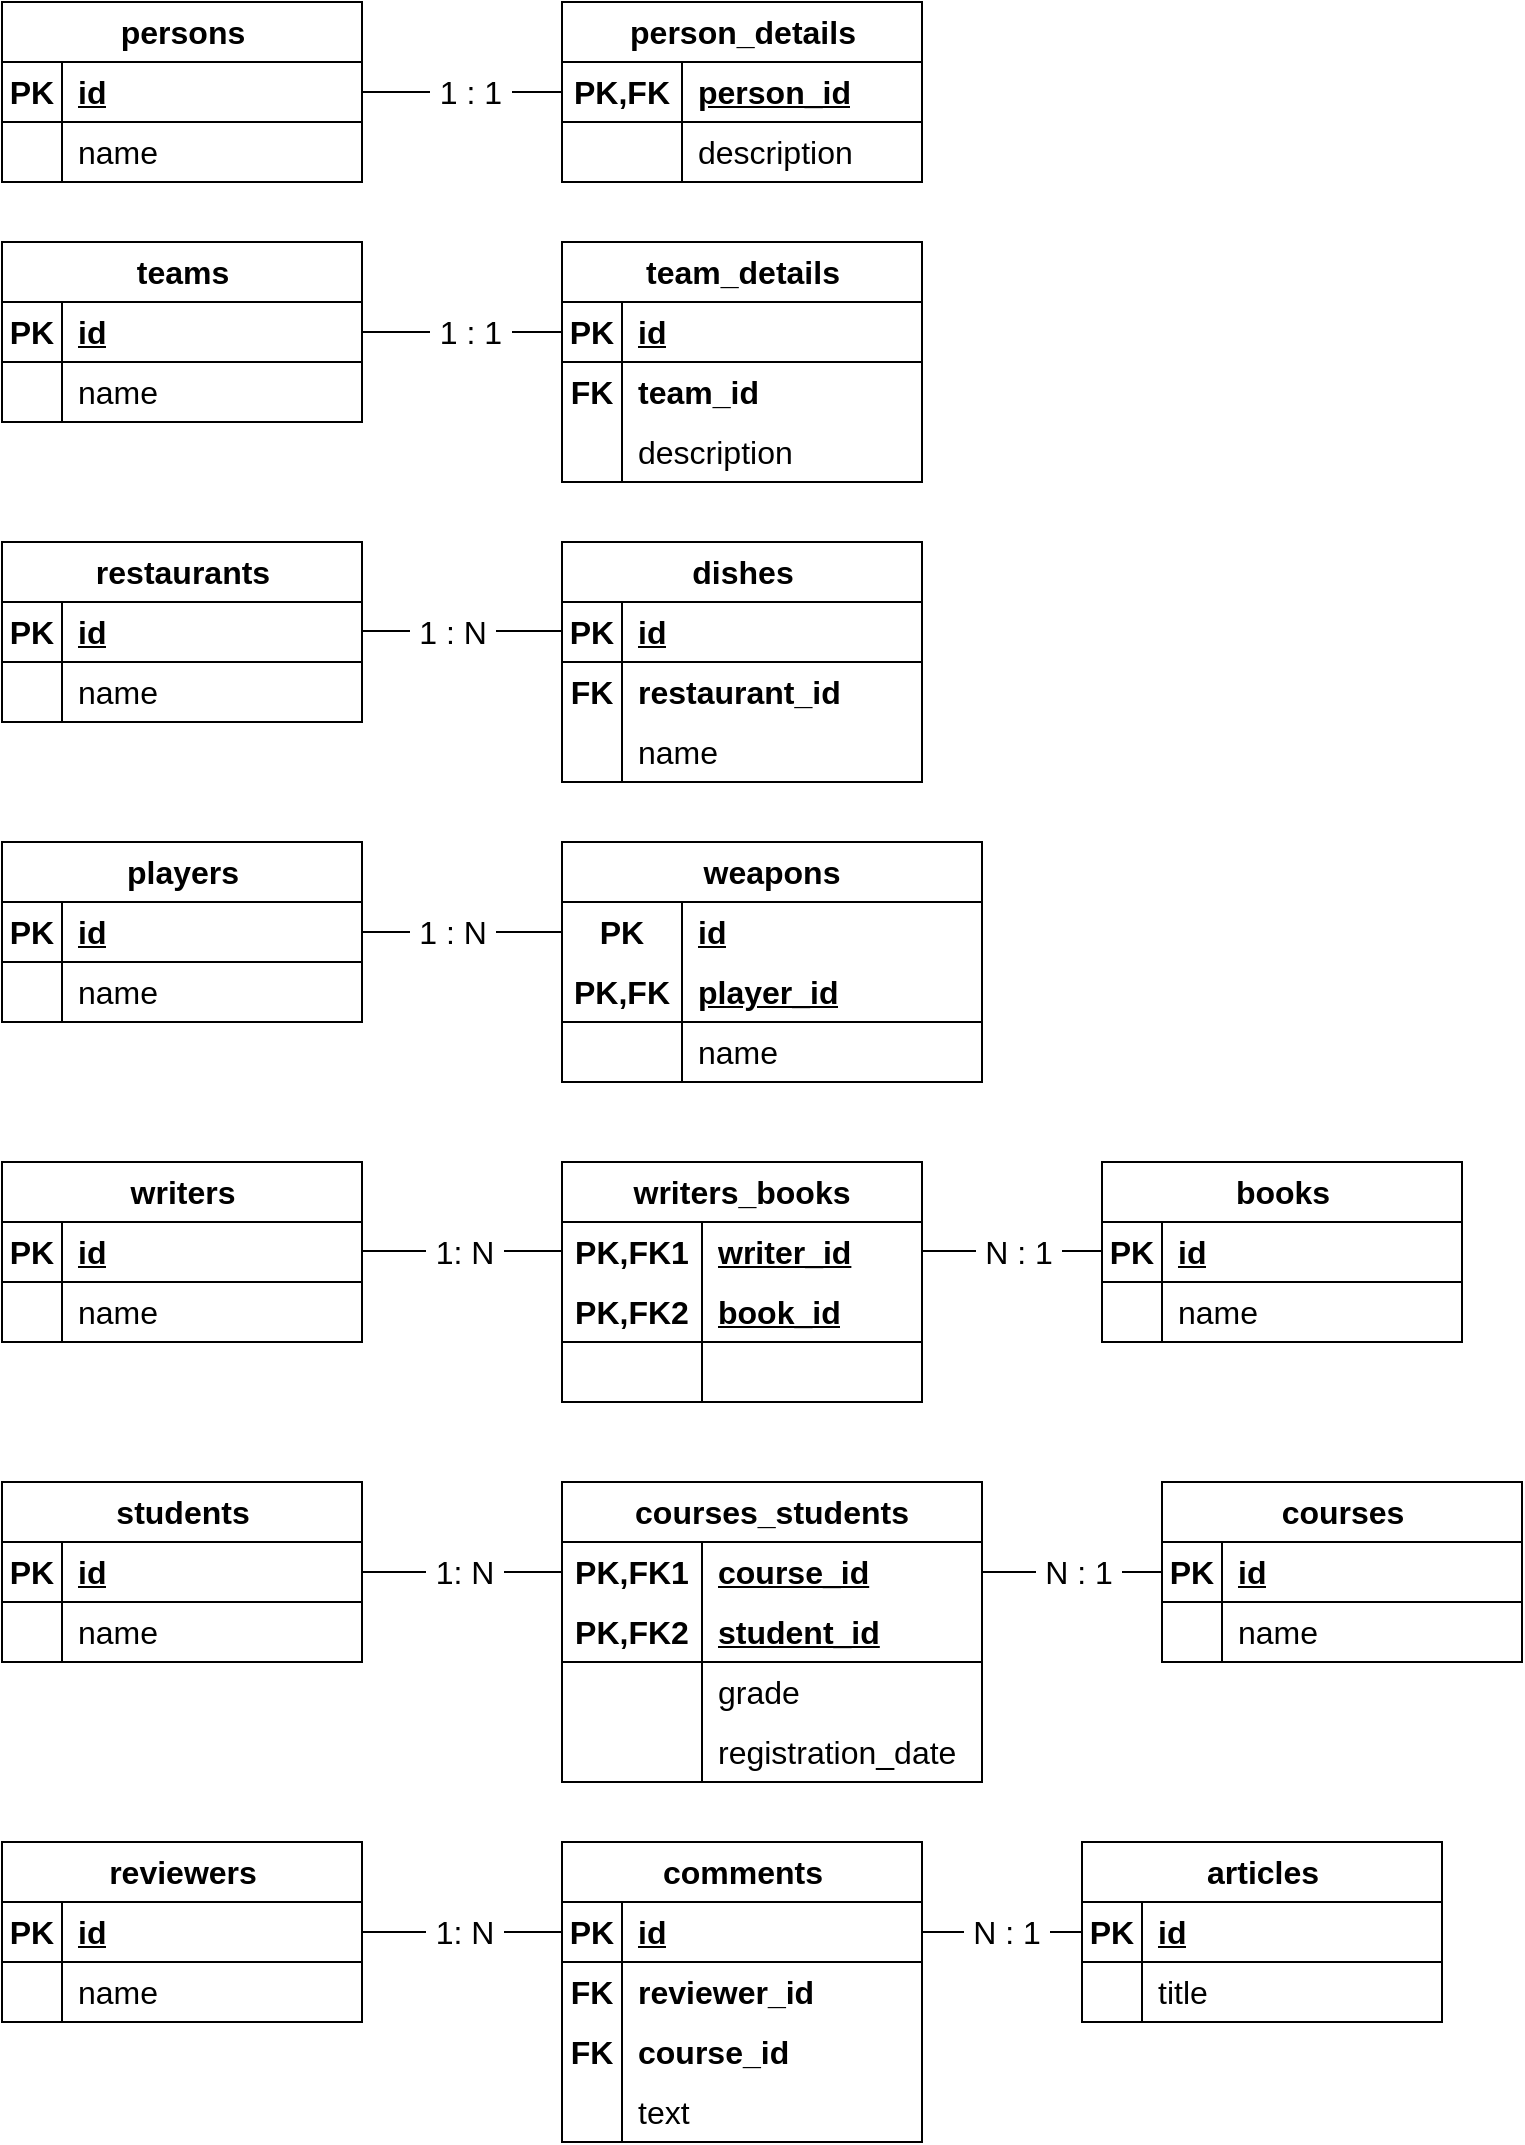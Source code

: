 <mxfile version="21.2.4" type="device">
  <diagram name="Page-1" id="ASCm8rYpgZCzGw3BxsFY">
    <mxGraphModel dx="954" dy="627" grid="1" gridSize="10" guides="1" tooltips="1" connect="1" arrows="1" fold="1" page="1" pageScale="1" pageWidth="827" pageHeight="1169" math="0" shadow="0">
      <root>
        <mxCell id="0" />
        <mxCell id="1" parent="0" />
        <mxCell id="4xdlgYq070yEyJQGKR5G-1" value="persons" style="shape=table;startSize=30;container=1;collapsible=1;childLayout=tableLayout;fixedRows=1;rowLines=0;fontStyle=1;align=center;resizeLast=1;html=1;fontSize=16;labelBackgroundColor=default;" parent="1" vertex="1">
          <mxGeometry x="20" y="20" width="180" height="90" as="geometry" />
        </mxCell>
        <mxCell id="4xdlgYq070yEyJQGKR5G-2" value="" style="shape=tableRow;horizontal=0;startSize=0;swimlaneHead=0;swimlaneBody=0;fillColor=none;collapsible=0;dropTarget=0;points=[[0,0.5],[1,0.5]];portConstraint=eastwest;top=0;left=0;right=0;bottom=1;fontSize=16;labelBackgroundColor=default;" parent="4xdlgYq070yEyJQGKR5G-1" vertex="1">
          <mxGeometry y="30" width="180" height="30" as="geometry" />
        </mxCell>
        <mxCell id="4xdlgYq070yEyJQGKR5G-3" value="PK" style="shape=partialRectangle;connectable=0;fillColor=none;top=0;left=0;bottom=0;right=0;fontStyle=1;overflow=hidden;whiteSpace=wrap;html=1;fontSize=16;labelBackgroundColor=default;" parent="4xdlgYq070yEyJQGKR5G-2" vertex="1">
          <mxGeometry width="30" height="30" as="geometry">
            <mxRectangle width="30" height="30" as="alternateBounds" />
          </mxGeometry>
        </mxCell>
        <mxCell id="4xdlgYq070yEyJQGKR5G-4" value="id" style="shape=partialRectangle;connectable=0;fillColor=none;top=0;left=0;bottom=0;right=0;align=left;spacingLeft=6;fontStyle=5;overflow=hidden;whiteSpace=wrap;html=1;fontSize=16;labelBackgroundColor=default;" parent="4xdlgYq070yEyJQGKR5G-2" vertex="1">
          <mxGeometry x="30" width="150" height="30" as="geometry">
            <mxRectangle width="150" height="30" as="alternateBounds" />
          </mxGeometry>
        </mxCell>
        <mxCell id="4xdlgYq070yEyJQGKR5G-5" value="" style="shape=tableRow;horizontal=0;startSize=0;swimlaneHead=0;swimlaneBody=0;fillColor=none;collapsible=0;dropTarget=0;points=[[0,0.5],[1,0.5]];portConstraint=eastwest;top=0;left=0;right=0;bottom=0;fontSize=16;labelBackgroundColor=default;" parent="4xdlgYq070yEyJQGKR5G-1" vertex="1">
          <mxGeometry y="60" width="180" height="30" as="geometry" />
        </mxCell>
        <mxCell id="4xdlgYq070yEyJQGKR5G-6" value="" style="shape=partialRectangle;connectable=0;fillColor=none;top=0;left=0;bottom=0;right=0;editable=1;overflow=hidden;whiteSpace=wrap;html=1;fontSize=16;labelBackgroundColor=default;" parent="4xdlgYq070yEyJQGKR5G-5" vertex="1">
          <mxGeometry width="30" height="30" as="geometry">
            <mxRectangle width="30" height="30" as="alternateBounds" />
          </mxGeometry>
        </mxCell>
        <mxCell id="4xdlgYq070yEyJQGKR5G-7" value="name" style="shape=partialRectangle;connectable=0;fillColor=none;top=0;left=0;bottom=0;right=0;align=left;spacingLeft=6;overflow=hidden;whiteSpace=wrap;html=1;fontSize=16;labelBackgroundColor=default;" parent="4xdlgYq070yEyJQGKR5G-5" vertex="1">
          <mxGeometry x="30" width="150" height="30" as="geometry">
            <mxRectangle width="150" height="30" as="alternateBounds" />
          </mxGeometry>
        </mxCell>
        <mxCell id="4xdlgYq070yEyJQGKR5G-14" value="person_details" style="shape=table;startSize=30;container=1;collapsible=1;childLayout=tableLayout;fixedRows=1;rowLines=0;fontStyle=1;align=center;resizeLast=1;html=1;fontSize=16;labelBackgroundColor=default;strokeColor=default;strokeWidth=1;" parent="1" vertex="1">
          <mxGeometry x="300" y="20" width="180" height="90" as="geometry" />
        </mxCell>
        <mxCell id="4xdlgYq070yEyJQGKR5G-15" value="" style="shape=tableRow;horizontal=0;startSize=0;swimlaneHead=0;swimlaneBody=0;fillColor=none;collapsible=0;dropTarget=0;points=[[0,0.5],[1,0.5]];portConstraint=eastwest;top=0;left=0;right=0;bottom=1;fontSize=16;labelBackgroundColor=default;" parent="4xdlgYq070yEyJQGKR5G-14" vertex="1">
          <mxGeometry y="30" width="180" height="30" as="geometry" />
        </mxCell>
        <mxCell id="4xdlgYq070yEyJQGKR5G-16" value="PK,FK" style="shape=partialRectangle;connectable=0;fillColor=none;top=0;left=0;bottom=0;right=0;fontStyle=1;overflow=hidden;whiteSpace=wrap;html=1;fontSize=16;labelBackgroundColor=default;" parent="4xdlgYq070yEyJQGKR5G-15" vertex="1">
          <mxGeometry width="60" height="30" as="geometry">
            <mxRectangle width="60" height="30" as="alternateBounds" />
          </mxGeometry>
        </mxCell>
        <mxCell id="4xdlgYq070yEyJQGKR5G-17" value="person_id" style="shape=partialRectangle;connectable=0;fillColor=none;top=0;left=0;bottom=0;right=0;align=left;spacingLeft=6;fontStyle=5;overflow=hidden;whiteSpace=wrap;html=1;fontSize=16;labelBackgroundColor=default;" parent="4xdlgYq070yEyJQGKR5G-15" vertex="1">
          <mxGeometry x="60" width="120" height="30" as="geometry">
            <mxRectangle width="120" height="30" as="alternateBounds" />
          </mxGeometry>
        </mxCell>
        <mxCell id="4xdlgYq070yEyJQGKR5G-18" value="" style="shape=tableRow;horizontal=0;startSize=0;swimlaneHead=0;swimlaneBody=0;fillColor=none;collapsible=0;dropTarget=0;points=[[0,0.5],[1,0.5]];portConstraint=eastwest;top=0;left=0;right=0;bottom=0;fontSize=16;labelBackgroundColor=default;" parent="4xdlgYq070yEyJQGKR5G-14" vertex="1">
          <mxGeometry y="60" width="180" height="30" as="geometry" />
        </mxCell>
        <mxCell id="4xdlgYq070yEyJQGKR5G-19" value="" style="shape=partialRectangle;connectable=0;fillColor=none;top=0;left=0;bottom=0;right=0;editable=1;overflow=hidden;whiteSpace=wrap;html=1;fontSize=16;labelBackgroundColor=default;" parent="4xdlgYq070yEyJQGKR5G-18" vertex="1">
          <mxGeometry width="60" height="30" as="geometry">
            <mxRectangle width="60" height="30" as="alternateBounds" />
          </mxGeometry>
        </mxCell>
        <mxCell id="4xdlgYq070yEyJQGKR5G-20" value="description" style="shape=partialRectangle;connectable=0;fillColor=none;top=0;left=0;bottom=0;right=0;align=left;spacingLeft=6;overflow=hidden;whiteSpace=wrap;html=1;fontSize=16;labelBackgroundColor=default;" parent="4xdlgYq070yEyJQGKR5G-18" vertex="1">
          <mxGeometry x="60" width="120" height="30" as="geometry">
            <mxRectangle width="120" height="30" as="alternateBounds" />
          </mxGeometry>
        </mxCell>
        <mxCell id="4xdlgYq070yEyJQGKR5G-27" value="" style="edgeStyle=entityRelationEdgeStyle;fontSize=16;html=1;endArrow=none;startArrow=none;rounded=0;exitX=1;exitY=0.5;exitDx=0;exitDy=0;entryX=0;entryY=0.5;entryDx=0;entryDy=0;labelBackgroundColor=default;startFill=0;endFill=0;" parent="1" source="4xdlgYq070yEyJQGKR5G-2" target="4xdlgYq070yEyJQGKR5G-15" edge="1">
          <mxGeometry width="100" height="100" relative="1" as="geometry">
            <mxPoint x="360" y="380" as="sourcePoint" />
            <mxPoint x="460" y="280" as="targetPoint" />
          </mxGeometry>
        </mxCell>
        <mxCell id="4xdlgYq070yEyJQGKR5G-28" value="&lt;font style=&quot;font-size: 16px;&quot;&gt;&amp;nbsp;1 : 1&amp;nbsp;&lt;/font&gt;" style="edgeLabel;html=1;align=center;verticalAlign=middle;resizable=0;points=[];fontSize=16;labelBackgroundColor=default;" parent="4xdlgYq070yEyJQGKR5G-27" vertex="1" connectable="0">
          <mxGeometry x="0.08" relative="1" as="geometry">
            <mxPoint as="offset" />
          </mxGeometry>
        </mxCell>
        <mxCell id="4xdlgYq070yEyJQGKR5G-29" value="teams" style="shape=table;startSize=30;container=1;collapsible=1;childLayout=tableLayout;fixedRows=1;rowLines=0;fontStyle=1;align=center;resizeLast=1;html=1;fontSize=16;labelBackgroundColor=default;" parent="1" vertex="1">
          <mxGeometry x="20" y="140" width="180" height="90" as="geometry" />
        </mxCell>
        <mxCell id="4xdlgYq070yEyJQGKR5G-30" value="" style="shape=tableRow;horizontal=0;startSize=0;swimlaneHead=0;swimlaneBody=0;fillColor=none;collapsible=0;dropTarget=0;points=[[0,0.5],[1,0.5]];portConstraint=eastwest;top=0;left=0;right=0;bottom=1;fontSize=16;labelBackgroundColor=default;" parent="4xdlgYq070yEyJQGKR5G-29" vertex="1">
          <mxGeometry y="30" width="180" height="30" as="geometry" />
        </mxCell>
        <mxCell id="4xdlgYq070yEyJQGKR5G-31" value="PK" style="shape=partialRectangle;connectable=0;fillColor=none;top=0;left=0;bottom=0;right=0;fontStyle=1;overflow=hidden;whiteSpace=wrap;html=1;fontSize=16;labelBackgroundColor=default;" parent="4xdlgYq070yEyJQGKR5G-30" vertex="1">
          <mxGeometry width="30" height="30" as="geometry">
            <mxRectangle width="30" height="30" as="alternateBounds" />
          </mxGeometry>
        </mxCell>
        <mxCell id="4xdlgYq070yEyJQGKR5G-32" value="id" style="shape=partialRectangle;connectable=0;fillColor=none;top=0;left=0;bottom=0;right=0;align=left;spacingLeft=6;fontStyle=5;overflow=hidden;whiteSpace=wrap;html=1;fontSize=16;labelBackgroundColor=default;" parent="4xdlgYq070yEyJQGKR5G-30" vertex="1">
          <mxGeometry x="30" width="150" height="30" as="geometry">
            <mxRectangle width="150" height="30" as="alternateBounds" />
          </mxGeometry>
        </mxCell>
        <mxCell id="4xdlgYq070yEyJQGKR5G-33" value="" style="shape=tableRow;horizontal=0;startSize=0;swimlaneHead=0;swimlaneBody=0;fillColor=none;collapsible=0;dropTarget=0;points=[[0,0.5],[1,0.5]];portConstraint=eastwest;top=0;left=0;right=0;bottom=0;fontSize=16;labelBackgroundColor=default;" parent="4xdlgYq070yEyJQGKR5G-29" vertex="1">
          <mxGeometry y="60" width="180" height="30" as="geometry" />
        </mxCell>
        <mxCell id="4xdlgYq070yEyJQGKR5G-34" value="" style="shape=partialRectangle;connectable=0;fillColor=none;top=0;left=0;bottom=0;right=0;editable=1;overflow=hidden;whiteSpace=wrap;html=1;fontSize=16;labelBackgroundColor=default;" parent="4xdlgYq070yEyJQGKR5G-33" vertex="1">
          <mxGeometry width="30" height="30" as="geometry">
            <mxRectangle width="30" height="30" as="alternateBounds" />
          </mxGeometry>
        </mxCell>
        <mxCell id="4xdlgYq070yEyJQGKR5G-35" value="name" style="shape=partialRectangle;connectable=0;fillColor=none;top=0;left=0;bottom=0;right=0;align=left;spacingLeft=6;overflow=hidden;whiteSpace=wrap;html=1;fontSize=16;labelBackgroundColor=default;" parent="4xdlgYq070yEyJQGKR5G-33" vertex="1">
          <mxGeometry x="30" width="150" height="30" as="geometry">
            <mxRectangle width="150" height="30" as="alternateBounds" />
          </mxGeometry>
        </mxCell>
        <mxCell id="4xdlgYq070yEyJQGKR5G-36" value="team_details" style="shape=table;startSize=30;container=1;collapsible=1;childLayout=tableLayout;fixedRows=1;rowLines=0;fontStyle=1;align=center;resizeLast=1;html=1;fontSize=16;labelBackgroundColor=default;" parent="1" vertex="1">
          <mxGeometry x="300" y="140" width="180" height="120" as="geometry" />
        </mxCell>
        <mxCell id="4xdlgYq070yEyJQGKR5G-37" value="" style="shape=tableRow;horizontal=0;startSize=0;swimlaneHead=0;swimlaneBody=0;fillColor=none;collapsible=0;dropTarget=0;points=[[0,0.5],[1,0.5]];portConstraint=eastwest;top=0;left=0;right=0;bottom=1;fontSize=16;labelBackgroundColor=default;" parent="4xdlgYq070yEyJQGKR5G-36" vertex="1">
          <mxGeometry y="30" width="180" height="30" as="geometry" />
        </mxCell>
        <mxCell id="4xdlgYq070yEyJQGKR5G-38" value="PK" style="shape=partialRectangle;connectable=0;fillColor=none;top=0;left=0;bottom=0;right=0;fontStyle=1;overflow=hidden;whiteSpace=wrap;html=1;fontSize=16;labelBackgroundColor=default;" parent="4xdlgYq070yEyJQGKR5G-37" vertex="1">
          <mxGeometry width="30" height="30" as="geometry">
            <mxRectangle width="30" height="30" as="alternateBounds" />
          </mxGeometry>
        </mxCell>
        <mxCell id="4xdlgYq070yEyJQGKR5G-39" value="id" style="shape=partialRectangle;connectable=0;fillColor=none;top=0;left=0;bottom=0;right=0;align=left;spacingLeft=6;fontStyle=5;overflow=hidden;whiteSpace=wrap;html=1;fontSize=16;labelBackgroundColor=default;" parent="4xdlgYq070yEyJQGKR5G-37" vertex="1">
          <mxGeometry x="30" width="150" height="30" as="geometry">
            <mxRectangle width="150" height="30" as="alternateBounds" />
          </mxGeometry>
        </mxCell>
        <mxCell id="4xdlgYq070yEyJQGKR5G-45" value="" style="shape=tableRow;horizontal=0;startSize=0;swimlaneHead=0;swimlaneBody=0;fillColor=none;collapsible=0;dropTarget=0;points=[[0,0.5],[1,0.5]];portConstraint=eastwest;top=0;left=0;right=0;bottom=0;fontSize=16;labelBackgroundColor=default;" parent="4xdlgYq070yEyJQGKR5G-36" vertex="1">
          <mxGeometry y="60" width="180" height="30" as="geometry" />
        </mxCell>
        <mxCell id="4xdlgYq070yEyJQGKR5G-46" value="&lt;b style=&quot;font-size: 16px;&quot;&gt;FK&lt;/b&gt;" style="shape=partialRectangle;connectable=0;fillColor=none;top=0;left=0;bottom=0;right=0;editable=1;overflow=hidden;whiteSpace=wrap;html=1;fontSize=16;labelBackgroundColor=default;" parent="4xdlgYq070yEyJQGKR5G-45" vertex="1">
          <mxGeometry width="30" height="30" as="geometry">
            <mxRectangle width="30" height="30" as="alternateBounds" />
          </mxGeometry>
        </mxCell>
        <mxCell id="4xdlgYq070yEyJQGKR5G-47" value="&lt;b style=&quot;font-size: 16px;&quot;&gt;team_id&lt;/b&gt;" style="shape=partialRectangle;connectable=0;fillColor=none;top=0;left=0;bottom=0;right=0;align=left;spacingLeft=6;overflow=hidden;whiteSpace=wrap;html=1;fontSize=16;labelBackgroundColor=default;" parent="4xdlgYq070yEyJQGKR5G-45" vertex="1">
          <mxGeometry x="30" width="150" height="30" as="geometry">
            <mxRectangle width="150" height="30" as="alternateBounds" />
          </mxGeometry>
        </mxCell>
        <mxCell id="4xdlgYq070yEyJQGKR5G-40" value="" style="shape=tableRow;horizontal=0;startSize=0;swimlaneHead=0;swimlaneBody=0;fillColor=none;collapsible=0;dropTarget=0;points=[[0,0.5],[1,0.5]];portConstraint=eastwest;top=0;left=0;right=0;bottom=0;fontSize=16;labelBackgroundColor=default;" parent="4xdlgYq070yEyJQGKR5G-36" vertex="1">
          <mxGeometry y="90" width="180" height="30" as="geometry" />
        </mxCell>
        <mxCell id="4xdlgYq070yEyJQGKR5G-41" value="" style="shape=partialRectangle;connectable=0;fillColor=none;top=0;left=0;bottom=0;right=0;editable=1;overflow=hidden;whiteSpace=wrap;html=1;fontSize=16;labelBackgroundColor=default;" parent="4xdlgYq070yEyJQGKR5G-40" vertex="1">
          <mxGeometry width="30" height="30" as="geometry">
            <mxRectangle width="30" height="30" as="alternateBounds" />
          </mxGeometry>
        </mxCell>
        <mxCell id="4xdlgYq070yEyJQGKR5G-42" value="description" style="shape=partialRectangle;connectable=0;fillColor=none;top=0;left=0;bottom=0;right=0;align=left;spacingLeft=6;overflow=hidden;whiteSpace=wrap;html=1;fontSize=16;labelBackgroundColor=default;" parent="4xdlgYq070yEyJQGKR5G-40" vertex="1">
          <mxGeometry x="30" width="150" height="30" as="geometry">
            <mxRectangle width="150" height="30" as="alternateBounds" />
          </mxGeometry>
        </mxCell>
        <mxCell id="4xdlgYq070yEyJQGKR5G-43" value="" style="edgeStyle=entityRelationEdgeStyle;fontSize=16;html=1;endArrow=none;startArrow=none;rounded=0;exitX=1;exitY=0.5;exitDx=0;exitDy=0;entryX=0;entryY=0.5;entryDx=0;entryDy=0;labelBackgroundColor=default;startFill=0;endFill=0;" parent="1" source="4xdlgYq070yEyJQGKR5G-30" target="4xdlgYq070yEyJQGKR5G-37" edge="1">
          <mxGeometry width="100" height="100" relative="1" as="geometry">
            <mxPoint x="360" y="500" as="sourcePoint" />
            <mxPoint x="460" y="400" as="targetPoint" />
          </mxGeometry>
        </mxCell>
        <mxCell id="4xdlgYq070yEyJQGKR5G-44" value="&lt;font style=&quot;font-size: 16px;&quot;&gt;&amp;nbsp;1 : 1&amp;nbsp;&lt;/font&gt;" style="edgeLabel;html=1;align=center;verticalAlign=middle;resizable=0;points=[];fontSize=16;labelBackgroundColor=default;" parent="4xdlgYq070yEyJQGKR5G-43" vertex="1" connectable="0">
          <mxGeometry x="0.08" relative="1" as="geometry">
            <mxPoint as="offset" />
          </mxGeometry>
        </mxCell>
        <mxCell id="4xdlgYq070yEyJQGKR5G-48" value="restaurants" style="shape=table;startSize=30;container=1;collapsible=1;childLayout=tableLayout;fixedRows=1;rowLines=0;fontStyle=1;align=center;resizeLast=1;html=1;fontSize=16;labelBackgroundColor=default;" parent="1" vertex="1">
          <mxGeometry x="20" y="290" width="180" height="90" as="geometry" />
        </mxCell>
        <mxCell id="4xdlgYq070yEyJQGKR5G-49" value="" style="shape=tableRow;horizontal=0;startSize=0;swimlaneHead=0;swimlaneBody=0;fillColor=none;collapsible=0;dropTarget=0;points=[[0,0.5],[1,0.5]];portConstraint=eastwest;top=0;left=0;right=0;bottom=1;fontSize=16;labelBackgroundColor=default;" parent="4xdlgYq070yEyJQGKR5G-48" vertex="1">
          <mxGeometry y="30" width="180" height="30" as="geometry" />
        </mxCell>
        <mxCell id="4xdlgYq070yEyJQGKR5G-50" value="PK" style="shape=partialRectangle;connectable=0;fillColor=none;top=0;left=0;bottom=0;right=0;fontStyle=1;overflow=hidden;whiteSpace=wrap;html=1;fontSize=16;labelBackgroundColor=default;" parent="4xdlgYq070yEyJQGKR5G-49" vertex="1">
          <mxGeometry width="30" height="30" as="geometry">
            <mxRectangle width="30" height="30" as="alternateBounds" />
          </mxGeometry>
        </mxCell>
        <mxCell id="4xdlgYq070yEyJQGKR5G-51" value="id" style="shape=partialRectangle;connectable=0;fillColor=none;top=0;left=0;bottom=0;right=0;align=left;spacingLeft=6;fontStyle=5;overflow=hidden;whiteSpace=wrap;html=1;fontSize=16;labelBackgroundColor=default;" parent="4xdlgYq070yEyJQGKR5G-49" vertex="1">
          <mxGeometry x="30" width="150" height="30" as="geometry">
            <mxRectangle width="150" height="30" as="alternateBounds" />
          </mxGeometry>
        </mxCell>
        <mxCell id="4xdlgYq070yEyJQGKR5G-52" value="" style="shape=tableRow;horizontal=0;startSize=0;swimlaneHead=0;swimlaneBody=0;fillColor=none;collapsible=0;dropTarget=0;points=[[0,0.5],[1,0.5]];portConstraint=eastwest;top=0;left=0;right=0;bottom=0;fontSize=16;labelBackgroundColor=default;" parent="4xdlgYq070yEyJQGKR5G-48" vertex="1">
          <mxGeometry y="60" width="180" height="30" as="geometry" />
        </mxCell>
        <mxCell id="4xdlgYq070yEyJQGKR5G-53" value="" style="shape=partialRectangle;connectable=0;fillColor=none;top=0;left=0;bottom=0;right=0;editable=1;overflow=hidden;whiteSpace=wrap;html=1;fontSize=16;labelBackgroundColor=default;" parent="4xdlgYq070yEyJQGKR5G-52" vertex="1">
          <mxGeometry width="30" height="30" as="geometry">
            <mxRectangle width="30" height="30" as="alternateBounds" />
          </mxGeometry>
        </mxCell>
        <mxCell id="4xdlgYq070yEyJQGKR5G-54" value="name" style="shape=partialRectangle;connectable=0;fillColor=none;top=0;left=0;bottom=0;right=0;align=left;spacingLeft=6;overflow=hidden;whiteSpace=wrap;html=1;fontSize=16;labelBackgroundColor=default;" parent="4xdlgYq070yEyJQGKR5G-52" vertex="1">
          <mxGeometry x="30" width="150" height="30" as="geometry">
            <mxRectangle width="150" height="30" as="alternateBounds" />
          </mxGeometry>
        </mxCell>
        <mxCell id="4xdlgYq070yEyJQGKR5G-55" value="dishes" style="shape=table;startSize=30;container=1;collapsible=1;childLayout=tableLayout;fixedRows=1;rowLines=0;fontStyle=1;align=center;resizeLast=1;html=1;fontSize=16;labelBackgroundColor=default;" parent="1" vertex="1">
          <mxGeometry x="300" y="290" width="180" height="120" as="geometry" />
        </mxCell>
        <mxCell id="4xdlgYq070yEyJQGKR5G-56" value="" style="shape=tableRow;horizontal=0;startSize=0;swimlaneHead=0;swimlaneBody=0;fillColor=none;collapsible=0;dropTarget=0;points=[[0,0.5],[1,0.5]];portConstraint=eastwest;top=0;left=0;right=0;bottom=1;fontSize=16;labelBackgroundColor=default;" parent="4xdlgYq070yEyJQGKR5G-55" vertex="1">
          <mxGeometry y="30" width="180" height="30" as="geometry" />
        </mxCell>
        <mxCell id="4xdlgYq070yEyJQGKR5G-57" value="PK" style="shape=partialRectangle;connectable=0;fillColor=none;top=0;left=0;bottom=0;right=0;fontStyle=1;overflow=hidden;whiteSpace=wrap;html=1;fontSize=16;labelBackgroundColor=default;" parent="4xdlgYq070yEyJQGKR5G-56" vertex="1">
          <mxGeometry width="30" height="30" as="geometry">
            <mxRectangle width="30" height="30" as="alternateBounds" />
          </mxGeometry>
        </mxCell>
        <mxCell id="4xdlgYq070yEyJQGKR5G-58" value="id" style="shape=partialRectangle;connectable=0;fillColor=none;top=0;left=0;bottom=0;right=0;align=left;spacingLeft=6;fontStyle=5;overflow=hidden;whiteSpace=wrap;html=1;fontSize=16;labelBackgroundColor=default;" parent="4xdlgYq070yEyJQGKR5G-56" vertex="1">
          <mxGeometry x="30" width="150" height="30" as="geometry">
            <mxRectangle width="150" height="30" as="alternateBounds" />
          </mxGeometry>
        </mxCell>
        <mxCell id="4xdlgYq070yEyJQGKR5G-62" value="" style="shape=tableRow;horizontal=0;startSize=0;swimlaneHead=0;swimlaneBody=0;fillColor=none;collapsible=0;dropTarget=0;points=[[0,0.5],[1,0.5]];portConstraint=eastwest;top=0;left=0;right=0;bottom=0;fontSize=16;labelBackgroundColor=default;" parent="4xdlgYq070yEyJQGKR5G-55" vertex="1">
          <mxGeometry y="60" width="180" height="30" as="geometry" />
        </mxCell>
        <mxCell id="4xdlgYq070yEyJQGKR5G-63" value="&lt;b style=&quot;font-size: 16px;&quot;&gt;FK&lt;/b&gt;" style="shape=partialRectangle;connectable=0;fillColor=none;top=0;left=0;bottom=0;right=0;editable=1;overflow=hidden;whiteSpace=wrap;html=1;fontSize=16;labelBackgroundColor=default;" parent="4xdlgYq070yEyJQGKR5G-62" vertex="1">
          <mxGeometry width="30" height="30" as="geometry">
            <mxRectangle width="30" height="30" as="alternateBounds" />
          </mxGeometry>
        </mxCell>
        <mxCell id="4xdlgYq070yEyJQGKR5G-64" value="&lt;b style=&quot;font-size: 16px;&quot;&gt;restaurant_id&lt;/b&gt;" style="shape=partialRectangle;connectable=0;fillColor=none;top=0;left=0;bottom=0;right=0;align=left;spacingLeft=6;overflow=hidden;whiteSpace=wrap;html=1;fontSize=16;labelBackgroundColor=default;" parent="4xdlgYq070yEyJQGKR5G-62" vertex="1">
          <mxGeometry x="30" width="150" height="30" as="geometry">
            <mxRectangle width="150" height="30" as="alternateBounds" />
          </mxGeometry>
        </mxCell>
        <mxCell id="4xdlgYq070yEyJQGKR5G-59" value="" style="shape=tableRow;horizontal=0;startSize=0;swimlaneHead=0;swimlaneBody=0;fillColor=none;collapsible=0;dropTarget=0;points=[[0,0.5],[1,0.5]];portConstraint=eastwest;top=0;left=0;right=0;bottom=0;fontSize=16;labelBackgroundColor=default;" parent="4xdlgYq070yEyJQGKR5G-55" vertex="1">
          <mxGeometry y="90" width="180" height="30" as="geometry" />
        </mxCell>
        <mxCell id="4xdlgYq070yEyJQGKR5G-60" value="" style="shape=partialRectangle;connectable=0;fillColor=none;top=0;left=0;bottom=0;right=0;editable=1;overflow=hidden;whiteSpace=wrap;html=1;fontSize=16;labelBackgroundColor=default;" parent="4xdlgYq070yEyJQGKR5G-59" vertex="1">
          <mxGeometry width="30" height="30" as="geometry">
            <mxRectangle width="30" height="30" as="alternateBounds" />
          </mxGeometry>
        </mxCell>
        <mxCell id="4xdlgYq070yEyJQGKR5G-61" value="name" style="shape=partialRectangle;connectable=0;fillColor=none;top=0;left=0;bottom=0;right=0;align=left;spacingLeft=6;overflow=hidden;whiteSpace=wrap;html=1;fontSize=16;labelBackgroundColor=default;" parent="4xdlgYq070yEyJQGKR5G-59" vertex="1">
          <mxGeometry x="30" width="150" height="30" as="geometry">
            <mxRectangle width="150" height="30" as="alternateBounds" />
          </mxGeometry>
        </mxCell>
        <mxCell id="4xdlgYq070yEyJQGKR5G-67" value="players" style="shape=table;startSize=30;container=1;collapsible=1;childLayout=tableLayout;fixedRows=1;rowLines=0;fontStyle=1;align=center;resizeLast=1;html=1;fontSize=16;labelBackgroundColor=default;" parent="1" vertex="1">
          <mxGeometry x="20" y="440" width="180" height="90" as="geometry" />
        </mxCell>
        <mxCell id="4xdlgYq070yEyJQGKR5G-68" value="" style="shape=tableRow;horizontal=0;startSize=0;swimlaneHead=0;swimlaneBody=0;fillColor=none;collapsible=0;dropTarget=0;points=[[0,0.5],[1,0.5]];portConstraint=eastwest;top=0;left=0;right=0;bottom=1;fontSize=16;labelBackgroundColor=default;" parent="4xdlgYq070yEyJQGKR5G-67" vertex="1">
          <mxGeometry y="30" width="180" height="30" as="geometry" />
        </mxCell>
        <mxCell id="4xdlgYq070yEyJQGKR5G-69" value="PK" style="shape=partialRectangle;connectable=0;fillColor=none;top=0;left=0;bottom=0;right=0;fontStyle=1;overflow=hidden;whiteSpace=wrap;html=1;fontSize=16;labelBackgroundColor=default;" parent="4xdlgYq070yEyJQGKR5G-68" vertex="1">
          <mxGeometry width="30" height="30" as="geometry">
            <mxRectangle width="30" height="30" as="alternateBounds" />
          </mxGeometry>
        </mxCell>
        <mxCell id="4xdlgYq070yEyJQGKR5G-70" value="id" style="shape=partialRectangle;connectable=0;fillColor=none;top=0;left=0;bottom=0;right=0;align=left;spacingLeft=6;fontStyle=5;overflow=hidden;whiteSpace=wrap;html=1;fontSize=16;labelBackgroundColor=default;" parent="4xdlgYq070yEyJQGKR5G-68" vertex="1">
          <mxGeometry x="30" width="150" height="30" as="geometry">
            <mxRectangle width="150" height="30" as="alternateBounds" />
          </mxGeometry>
        </mxCell>
        <mxCell id="4xdlgYq070yEyJQGKR5G-71" value="" style="shape=tableRow;horizontal=0;startSize=0;swimlaneHead=0;swimlaneBody=0;fillColor=none;collapsible=0;dropTarget=0;points=[[0,0.5],[1,0.5]];portConstraint=eastwest;top=0;left=0;right=0;bottom=0;fontSize=16;labelBackgroundColor=default;" parent="4xdlgYq070yEyJQGKR5G-67" vertex="1">
          <mxGeometry y="60" width="180" height="30" as="geometry" />
        </mxCell>
        <mxCell id="4xdlgYq070yEyJQGKR5G-72" value="" style="shape=partialRectangle;connectable=0;fillColor=none;top=0;left=0;bottom=0;right=0;editable=1;overflow=hidden;whiteSpace=wrap;html=1;fontSize=16;labelBackgroundColor=default;" parent="4xdlgYq070yEyJQGKR5G-71" vertex="1">
          <mxGeometry width="30" height="30" as="geometry">
            <mxRectangle width="30" height="30" as="alternateBounds" />
          </mxGeometry>
        </mxCell>
        <mxCell id="4xdlgYq070yEyJQGKR5G-73" value="name" style="shape=partialRectangle;connectable=0;fillColor=none;top=0;left=0;bottom=0;right=0;align=left;spacingLeft=6;overflow=hidden;whiteSpace=wrap;html=1;fontSize=16;labelBackgroundColor=default;" parent="4xdlgYq070yEyJQGKR5G-71" vertex="1">
          <mxGeometry x="30" width="150" height="30" as="geometry">
            <mxRectangle width="150" height="30" as="alternateBounds" />
          </mxGeometry>
        </mxCell>
        <mxCell id="4xdlgYq070yEyJQGKR5G-94" value="writers" style="shape=table;startSize=30;container=1;collapsible=1;childLayout=tableLayout;fixedRows=1;rowLines=0;fontStyle=1;align=center;resizeLast=1;html=1;fontSize=16;labelBackgroundColor=default;" parent="1" vertex="1">
          <mxGeometry x="20" y="600" width="180" height="90" as="geometry" />
        </mxCell>
        <mxCell id="4xdlgYq070yEyJQGKR5G-95" value="" style="shape=tableRow;horizontal=0;startSize=0;swimlaneHead=0;swimlaneBody=0;fillColor=none;collapsible=0;dropTarget=0;points=[[0,0.5],[1,0.5]];portConstraint=eastwest;top=0;left=0;right=0;bottom=1;fontSize=16;labelBackgroundColor=default;" parent="4xdlgYq070yEyJQGKR5G-94" vertex="1">
          <mxGeometry y="30" width="180" height="30" as="geometry" />
        </mxCell>
        <mxCell id="4xdlgYq070yEyJQGKR5G-96" value="PK" style="shape=partialRectangle;connectable=0;fillColor=none;top=0;left=0;bottom=0;right=0;fontStyle=1;overflow=hidden;whiteSpace=wrap;html=1;fontSize=16;labelBackgroundColor=default;" parent="4xdlgYq070yEyJQGKR5G-95" vertex="1">
          <mxGeometry width="30" height="30" as="geometry">
            <mxRectangle width="30" height="30" as="alternateBounds" />
          </mxGeometry>
        </mxCell>
        <mxCell id="4xdlgYq070yEyJQGKR5G-97" value="id" style="shape=partialRectangle;connectable=0;fillColor=none;top=0;left=0;bottom=0;right=0;align=left;spacingLeft=6;fontStyle=5;overflow=hidden;whiteSpace=wrap;html=1;fontSize=16;labelBackgroundColor=default;" parent="4xdlgYq070yEyJQGKR5G-95" vertex="1">
          <mxGeometry x="30" width="150" height="30" as="geometry">
            <mxRectangle width="150" height="30" as="alternateBounds" />
          </mxGeometry>
        </mxCell>
        <mxCell id="4xdlgYq070yEyJQGKR5G-98" value="" style="shape=tableRow;horizontal=0;startSize=0;swimlaneHead=0;swimlaneBody=0;fillColor=none;collapsible=0;dropTarget=0;points=[[0,0.5],[1,0.5]];portConstraint=eastwest;top=0;left=0;right=0;bottom=0;fontSize=16;labelBackgroundColor=default;" parent="4xdlgYq070yEyJQGKR5G-94" vertex="1">
          <mxGeometry y="60" width="180" height="30" as="geometry" />
        </mxCell>
        <mxCell id="4xdlgYq070yEyJQGKR5G-99" value="" style="shape=partialRectangle;connectable=0;fillColor=none;top=0;left=0;bottom=0;right=0;editable=1;overflow=hidden;whiteSpace=wrap;html=1;fontSize=16;labelBackgroundColor=default;" parent="4xdlgYq070yEyJQGKR5G-98" vertex="1">
          <mxGeometry width="30" height="30" as="geometry">
            <mxRectangle width="30" height="30" as="alternateBounds" />
          </mxGeometry>
        </mxCell>
        <mxCell id="4xdlgYq070yEyJQGKR5G-100" value="name" style="shape=partialRectangle;connectable=0;fillColor=none;top=0;left=0;bottom=0;right=0;align=left;spacingLeft=6;overflow=hidden;whiteSpace=wrap;html=1;fontSize=16;labelBackgroundColor=default;" parent="4xdlgYq070yEyJQGKR5G-98" vertex="1">
          <mxGeometry x="30" width="150" height="30" as="geometry">
            <mxRectangle width="150" height="30" as="alternateBounds" />
          </mxGeometry>
        </mxCell>
        <mxCell id="4xdlgYq070yEyJQGKR5G-101" value="books" style="shape=table;startSize=30;container=1;collapsible=1;childLayout=tableLayout;fixedRows=1;rowLines=0;fontStyle=1;align=center;resizeLast=1;html=1;fontSize=16;labelBackgroundColor=default;" parent="1" vertex="1">
          <mxGeometry x="570" y="600" width="180" height="90" as="geometry" />
        </mxCell>
        <mxCell id="4xdlgYq070yEyJQGKR5G-102" value="" style="shape=tableRow;horizontal=0;startSize=0;swimlaneHead=0;swimlaneBody=0;fillColor=none;collapsible=0;dropTarget=0;points=[[0,0.5],[1,0.5]];portConstraint=eastwest;top=0;left=0;right=0;bottom=1;fontSize=16;labelBackgroundColor=default;" parent="4xdlgYq070yEyJQGKR5G-101" vertex="1">
          <mxGeometry y="30" width="180" height="30" as="geometry" />
        </mxCell>
        <mxCell id="4xdlgYq070yEyJQGKR5G-103" value="PK" style="shape=partialRectangle;connectable=0;fillColor=none;top=0;left=0;bottom=0;right=0;fontStyle=1;overflow=hidden;whiteSpace=wrap;html=1;fontSize=16;labelBackgroundColor=default;" parent="4xdlgYq070yEyJQGKR5G-102" vertex="1">
          <mxGeometry width="30" height="30" as="geometry">
            <mxRectangle width="30" height="30" as="alternateBounds" />
          </mxGeometry>
        </mxCell>
        <mxCell id="4xdlgYq070yEyJQGKR5G-104" value="id" style="shape=partialRectangle;connectable=0;fillColor=none;top=0;left=0;bottom=0;right=0;align=left;spacingLeft=6;fontStyle=5;overflow=hidden;whiteSpace=wrap;html=1;fontSize=16;labelBackgroundColor=default;" parent="4xdlgYq070yEyJQGKR5G-102" vertex="1">
          <mxGeometry x="30" width="150" height="30" as="geometry">
            <mxRectangle width="150" height="30" as="alternateBounds" />
          </mxGeometry>
        </mxCell>
        <mxCell id="4xdlgYq070yEyJQGKR5G-105" value="" style="shape=tableRow;horizontal=0;startSize=0;swimlaneHead=0;swimlaneBody=0;fillColor=none;collapsible=0;dropTarget=0;points=[[0,0.5],[1,0.5]];portConstraint=eastwest;top=0;left=0;right=0;bottom=0;fontSize=16;labelBackgroundColor=default;" parent="4xdlgYq070yEyJQGKR5G-101" vertex="1">
          <mxGeometry y="60" width="180" height="30" as="geometry" />
        </mxCell>
        <mxCell id="4xdlgYq070yEyJQGKR5G-106" value="" style="shape=partialRectangle;connectable=0;fillColor=none;top=0;left=0;bottom=0;right=0;editable=1;overflow=hidden;whiteSpace=wrap;html=1;fontSize=16;labelBackgroundColor=default;" parent="4xdlgYq070yEyJQGKR5G-105" vertex="1">
          <mxGeometry width="30" height="30" as="geometry">
            <mxRectangle width="30" height="30" as="alternateBounds" />
          </mxGeometry>
        </mxCell>
        <mxCell id="4xdlgYq070yEyJQGKR5G-107" value="name" style="shape=partialRectangle;connectable=0;fillColor=none;top=0;left=0;bottom=0;right=0;align=left;spacingLeft=6;overflow=hidden;whiteSpace=wrap;html=1;fontSize=16;labelBackgroundColor=default;" parent="4xdlgYq070yEyJQGKR5G-105" vertex="1">
          <mxGeometry x="30" width="150" height="30" as="geometry">
            <mxRectangle width="150" height="30" as="alternateBounds" />
          </mxGeometry>
        </mxCell>
        <mxCell id="4xdlgYq070yEyJQGKR5G-115" value="students" style="shape=table;startSize=30;container=1;collapsible=1;childLayout=tableLayout;fixedRows=1;rowLines=0;fontStyle=1;align=center;resizeLast=1;html=1;fontSize=16;labelBackgroundColor=default;" parent="1" vertex="1">
          <mxGeometry x="20" y="760" width="180" height="90" as="geometry" />
        </mxCell>
        <mxCell id="4xdlgYq070yEyJQGKR5G-116" value="" style="shape=tableRow;horizontal=0;startSize=0;swimlaneHead=0;swimlaneBody=0;fillColor=none;collapsible=0;dropTarget=0;points=[[0,0.5],[1,0.5]];portConstraint=eastwest;top=0;left=0;right=0;bottom=1;fontSize=16;labelBackgroundColor=default;" parent="4xdlgYq070yEyJQGKR5G-115" vertex="1">
          <mxGeometry y="30" width="180" height="30" as="geometry" />
        </mxCell>
        <mxCell id="4xdlgYq070yEyJQGKR5G-117" value="PK" style="shape=partialRectangle;connectable=0;fillColor=none;top=0;left=0;bottom=0;right=0;fontStyle=1;overflow=hidden;whiteSpace=wrap;html=1;fontSize=16;labelBackgroundColor=default;" parent="4xdlgYq070yEyJQGKR5G-116" vertex="1">
          <mxGeometry width="30" height="30" as="geometry">
            <mxRectangle width="30" height="30" as="alternateBounds" />
          </mxGeometry>
        </mxCell>
        <mxCell id="4xdlgYq070yEyJQGKR5G-118" value="id" style="shape=partialRectangle;connectable=0;fillColor=none;top=0;left=0;bottom=0;right=0;align=left;spacingLeft=6;fontStyle=5;overflow=hidden;whiteSpace=wrap;html=1;fontSize=16;labelBackgroundColor=default;" parent="4xdlgYq070yEyJQGKR5G-116" vertex="1">
          <mxGeometry x="30" width="150" height="30" as="geometry">
            <mxRectangle width="150" height="30" as="alternateBounds" />
          </mxGeometry>
        </mxCell>
        <mxCell id="4xdlgYq070yEyJQGKR5G-119" value="" style="shape=tableRow;horizontal=0;startSize=0;swimlaneHead=0;swimlaneBody=0;fillColor=none;collapsible=0;dropTarget=0;points=[[0,0.5],[1,0.5]];portConstraint=eastwest;top=0;left=0;right=0;bottom=0;fontSize=16;labelBackgroundColor=default;" parent="4xdlgYq070yEyJQGKR5G-115" vertex="1">
          <mxGeometry y="60" width="180" height="30" as="geometry" />
        </mxCell>
        <mxCell id="4xdlgYq070yEyJQGKR5G-120" value="" style="shape=partialRectangle;connectable=0;fillColor=none;top=0;left=0;bottom=0;right=0;editable=1;overflow=hidden;whiteSpace=wrap;html=1;fontSize=16;labelBackgroundColor=default;" parent="4xdlgYq070yEyJQGKR5G-119" vertex="1">
          <mxGeometry width="30" height="30" as="geometry">
            <mxRectangle width="30" height="30" as="alternateBounds" />
          </mxGeometry>
        </mxCell>
        <mxCell id="4xdlgYq070yEyJQGKR5G-121" value="name" style="shape=partialRectangle;connectable=0;fillColor=none;top=0;left=0;bottom=0;right=0;align=left;spacingLeft=6;overflow=hidden;whiteSpace=wrap;html=1;fontSize=16;labelBackgroundColor=default;" parent="4xdlgYq070yEyJQGKR5G-119" vertex="1">
          <mxGeometry x="30" width="150" height="30" as="geometry">
            <mxRectangle width="150" height="30" as="alternateBounds" />
          </mxGeometry>
        </mxCell>
        <mxCell id="4xdlgYq070yEyJQGKR5G-131" value="courses" style="shape=table;startSize=30;container=1;collapsible=1;childLayout=tableLayout;fixedRows=1;rowLines=0;fontStyle=1;align=center;resizeLast=1;html=1;fontSize=16;labelBackgroundColor=default;" parent="1" vertex="1">
          <mxGeometry x="600" y="760" width="180" height="90" as="geometry" />
        </mxCell>
        <mxCell id="4xdlgYq070yEyJQGKR5G-132" value="" style="shape=tableRow;horizontal=0;startSize=0;swimlaneHead=0;swimlaneBody=0;fillColor=none;collapsible=0;dropTarget=0;points=[[0,0.5],[1,0.5]];portConstraint=eastwest;top=0;left=0;right=0;bottom=1;fontSize=16;labelBackgroundColor=default;" parent="4xdlgYq070yEyJQGKR5G-131" vertex="1">
          <mxGeometry y="30" width="180" height="30" as="geometry" />
        </mxCell>
        <mxCell id="4xdlgYq070yEyJQGKR5G-133" value="PK" style="shape=partialRectangle;connectable=0;fillColor=none;top=0;left=0;bottom=0;right=0;fontStyle=1;overflow=hidden;whiteSpace=wrap;html=1;fontSize=16;labelBackgroundColor=default;" parent="4xdlgYq070yEyJQGKR5G-132" vertex="1">
          <mxGeometry width="30" height="30" as="geometry">
            <mxRectangle width="30" height="30" as="alternateBounds" />
          </mxGeometry>
        </mxCell>
        <mxCell id="4xdlgYq070yEyJQGKR5G-134" value="id" style="shape=partialRectangle;connectable=0;fillColor=none;top=0;left=0;bottom=0;right=0;align=left;spacingLeft=6;fontStyle=5;overflow=hidden;whiteSpace=wrap;html=1;fontSize=16;labelBackgroundColor=default;" parent="4xdlgYq070yEyJQGKR5G-132" vertex="1">
          <mxGeometry x="30" width="150" height="30" as="geometry">
            <mxRectangle width="150" height="30" as="alternateBounds" />
          </mxGeometry>
        </mxCell>
        <mxCell id="4xdlgYq070yEyJQGKR5G-135" value="" style="shape=tableRow;horizontal=0;startSize=0;swimlaneHead=0;swimlaneBody=0;fillColor=none;collapsible=0;dropTarget=0;points=[[0,0.5],[1,0.5]];portConstraint=eastwest;top=0;left=0;right=0;bottom=0;fontSize=16;labelBackgroundColor=default;" parent="4xdlgYq070yEyJQGKR5G-131" vertex="1">
          <mxGeometry y="60" width="180" height="30" as="geometry" />
        </mxCell>
        <mxCell id="4xdlgYq070yEyJQGKR5G-136" value="" style="shape=partialRectangle;connectable=0;fillColor=none;top=0;left=0;bottom=0;right=0;editable=1;overflow=hidden;whiteSpace=wrap;html=1;fontSize=16;labelBackgroundColor=default;" parent="4xdlgYq070yEyJQGKR5G-135" vertex="1">
          <mxGeometry width="30" height="30" as="geometry">
            <mxRectangle width="30" height="30" as="alternateBounds" />
          </mxGeometry>
        </mxCell>
        <mxCell id="4xdlgYq070yEyJQGKR5G-137" value="name" style="shape=partialRectangle;connectable=0;fillColor=none;top=0;left=0;bottom=0;right=0;align=left;spacingLeft=6;overflow=hidden;whiteSpace=wrap;html=1;fontSize=16;labelBackgroundColor=default;" parent="4xdlgYq070yEyJQGKR5G-135" vertex="1">
          <mxGeometry x="30" width="150" height="30" as="geometry">
            <mxRectangle width="150" height="30" as="alternateBounds" />
          </mxGeometry>
        </mxCell>
        <mxCell id="4xdlgYq070yEyJQGKR5G-138" value="" style="edgeStyle=entityRelationEdgeStyle;fontSize=16;html=1;endArrow=none;rounded=0;exitX=1;exitY=0.5;exitDx=0;exitDy=0;entryX=0;entryY=0.5;entryDx=0;entryDy=0;labelBackgroundColor=default;endFill=0;" parent="1" source="4xdlgYq070yEyJQGKR5G-116" edge="1">
          <mxGeometry width="100" height="100" relative="1" as="geometry">
            <mxPoint x="360" y="760" as="sourcePoint" />
            <mxPoint x="300" y="805" as="targetPoint" />
          </mxGeometry>
        </mxCell>
        <mxCell id="4xdlgYq070yEyJQGKR5G-144" value="&lt;font style=&quot;font-size: 16px;&quot;&gt;&amp;nbsp;1: N&amp;nbsp;&lt;/font&gt;" style="edgeLabel;html=1;align=center;verticalAlign=middle;resizable=0;points=[];fontSize=16;labelBackgroundColor=default;" parent="4xdlgYq070yEyJQGKR5G-138" vertex="1" connectable="0">
          <mxGeometry x="0.02" relative="1" as="geometry">
            <mxPoint as="offset" />
          </mxGeometry>
        </mxCell>
        <mxCell id="4xdlgYq070yEyJQGKR5G-139" value="" style="edgeStyle=entityRelationEdgeStyle;fontSize=16;html=1;endArrow=none;rounded=0;exitX=1;exitY=0.5;exitDx=0;exitDy=0;entryX=0;entryY=0.5;entryDx=0;entryDy=0;labelBackgroundColor=default;endFill=0;" parent="1" source="4xdlgYq070yEyJQGKR5G-68" edge="1">
          <mxGeometry width="100" height="100" relative="1" as="geometry">
            <mxPoint x="360" y="720" as="sourcePoint" />
            <mxPoint x="300" y="485" as="targetPoint" />
          </mxGeometry>
        </mxCell>
        <mxCell id="4xdlgYq070yEyJQGKR5G-141" value="&lt;font style=&quot;font-size: 16px;&quot;&gt;&amp;nbsp;1 : N&amp;nbsp;&lt;/font&gt;" style="edgeLabel;html=1;align=center;verticalAlign=middle;resizable=0;points=[];fontSize=16;labelBackgroundColor=default;" parent="4xdlgYq070yEyJQGKR5G-139" vertex="1" connectable="0">
          <mxGeometry x="-0.1" relative="1" as="geometry">
            <mxPoint as="offset" />
          </mxGeometry>
        </mxCell>
        <mxCell id="4xdlgYq070yEyJQGKR5G-142" value="" style="edgeStyle=entityRelationEdgeStyle;fontSize=16;html=1;endArrow=none;rounded=0;exitX=1;exitY=0.5;exitDx=0;exitDy=0;entryX=0;entryY=0.5;entryDx=0;entryDy=0;labelBackgroundColor=default;endFill=0;" parent="1" edge="1">
          <mxGeometry width="100" height="100" relative="1" as="geometry">
            <mxPoint x="200" y="334.5" as="sourcePoint" />
            <mxPoint x="300" y="334.5" as="targetPoint" />
          </mxGeometry>
        </mxCell>
        <mxCell id="4xdlgYq070yEyJQGKR5G-143" value="&lt;font style=&quot;font-size: 16px;&quot;&gt;&amp;nbsp;1 : N&amp;nbsp;&lt;/font&gt;" style="edgeLabel;html=1;align=center;verticalAlign=middle;resizable=0;points=[];fontSize=16;labelBackgroundColor=default;" parent="4xdlgYq070yEyJQGKR5G-142" vertex="1" connectable="0">
          <mxGeometry x="-0.1" relative="1" as="geometry">
            <mxPoint as="offset" />
          </mxGeometry>
        </mxCell>
        <mxCell id="4xdlgYq070yEyJQGKR5G-150" value="courses_students" style="shape=table;startSize=30;container=1;collapsible=1;childLayout=tableLayout;fixedRows=1;rowLines=0;fontStyle=1;align=center;resizeLast=1;html=1;whiteSpace=wrap;fontSize=16;labelBackgroundColor=default;" parent="1" vertex="1">
          <mxGeometry x="300" y="760" width="210" height="150" as="geometry" />
        </mxCell>
        <mxCell id="4xdlgYq070yEyJQGKR5G-151" value="" style="shape=tableRow;horizontal=0;startSize=0;swimlaneHead=0;swimlaneBody=0;fillColor=none;collapsible=0;dropTarget=0;points=[[0,0.5],[1,0.5]];portConstraint=eastwest;top=0;left=0;right=0;bottom=0;html=1;fontSize=16;labelBackgroundColor=default;" parent="4xdlgYq070yEyJQGKR5G-150" vertex="1">
          <mxGeometry y="30" width="210" height="30" as="geometry" />
        </mxCell>
        <mxCell id="4xdlgYq070yEyJQGKR5G-152" value="PK,FK1" style="shape=partialRectangle;connectable=0;fillColor=none;top=0;left=0;bottom=0;right=0;fontStyle=1;overflow=hidden;html=1;whiteSpace=wrap;fontSize=16;labelBackgroundColor=default;" parent="4xdlgYq070yEyJQGKR5G-151" vertex="1">
          <mxGeometry width="70" height="30" as="geometry">
            <mxRectangle width="70" height="30" as="alternateBounds" />
          </mxGeometry>
        </mxCell>
        <mxCell id="4xdlgYq070yEyJQGKR5G-153" value="course_id" style="shape=partialRectangle;connectable=0;fillColor=none;top=0;left=0;bottom=0;right=0;align=left;spacingLeft=6;fontStyle=5;overflow=hidden;html=1;whiteSpace=wrap;fontSize=16;labelBackgroundColor=default;" parent="4xdlgYq070yEyJQGKR5G-151" vertex="1">
          <mxGeometry x="70" width="140" height="30" as="geometry">
            <mxRectangle width="140" height="30" as="alternateBounds" />
          </mxGeometry>
        </mxCell>
        <mxCell id="4xdlgYq070yEyJQGKR5G-154" value="" style="shape=tableRow;horizontal=0;startSize=0;swimlaneHead=0;swimlaneBody=0;fillColor=none;collapsible=0;dropTarget=0;points=[[0,0.5],[1,0.5]];portConstraint=eastwest;top=0;left=0;right=0;bottom=1;html=1;fontSize=16;labelBackgroundColor=default;" parent="4xdlgYq070yEyJQGKR5G-150" vertex="1">
          <mxGeometry y="60" width="210" height="30" as="geometry" />
        </mxCell>
        <mxCell id="4xdlgYq070yEyJQGKR5G-155" value="PK,FK2" style="shape=partialRectangle;connectable=0;fillColor=none;top=0;left=0;bottom=0;right=0;fontStyle=1;overflow=hidden;html=1;whiteSpace=wrap;fontSize=16;labelBackgroundColor=default;" parent="4xdlgYq070yEyJQGKR5G-154" vertex="1">
          <mxGeometry width="70" height="30" as="geometry">
            <mxRectangle width="70" height="30" as="alternateBounds" />
          </mxGeometry>
        </mxCell>
        <mxCell id="4xdlgYq070yEyJQGKR5G-156" value="student_id" style="shape=partialRectangle;connectable=0;fillColor=none;top=0;left=0;bottom=0;right=0;align=left;spacingLeft=6;fontStyle=5;overflow=hidden;html=1;whiteSpace=wrap;fontSize=16;labelBackgroundColor=default;" parent="4xdlgYq070yEyJQGKR5G-154" vertex="1">
          <mxGeometry x="70" width="140" height="30" as="geometry">
            <mxRectangle width="140" height="30" as="alternateBounds" />
          </mxGeometry>
        </mxCell>
        <mxCell id="4xdlgYq070yEyJQGKR5G-157" value="" style="shape=tableRow;horizontal=0;startSize=0;swimlaneHead=0;swimlaneBody=0;fillColor=none;collapsible=0;dropTarget=0;points=[[0,0.5],[1,0.5]];portConstraint=eastwest;top=0;left=0;right=0;bottom=0;html=1;fontSize=16;labelBackgroundColor=default;" parent="4xdlgYq070yEyJQGKR5G-150" vertex="1">
          <mxGeometry y="90" width="210" height="30" as="geometry" />
        </mxCell>
        <mxCell id="4xdlgYq070yEyJQGKR5G-158" value="" style="shape=partialRectangle;connectable=0;fillColor=none;top=0;left=0;bottom=0;right=0;editable=1;overflow=hidden;html=1;whiteSpace=wrap;fontSize=16;labelBackgroundColor=default;" parent="4xdlgYq070yEyJQGKR5G-157" vertex="1">
          <mxGeometry width="70" height="30" as="geometry">
            <mxRectangle width="70" height="30" as="alternateBounds" />
          </mxGeometry>
        </mxCell>
        <mxCell id="4xdlgYq070yEyJQGKR5G-159" value="grade" style="shape=partialRectangle;connectable=0;fillColor=none;top=0;left=0;bottom=0;right=0;align=left;spacingLeft=6;overflow=hidden;html=1;whiteSpace=wrap;fontSize=16;labelBackgroundColor=default;" parent="4xdlgYq070yEyJQGKR5G-157" vertex="1">
          <mxGeometry x="70" width="140" height="30" as="geometry">
            <mxRectangle width="140" height="30" as="alternateBounds" />
          </mxGeometry>
        </mxCell>
        <mxCell id="4xdlgYq070yEyJQGKR5G-160" value="" style="shape=tableRow;horizontal=0;startSize=0;swimlaneHead=0;swimlaneBody=0;fillColor=none;collapsible=0;dropTarget=0;points=[[0,0.5],[1,0.5]];portConstraint=eastwest;top=0;left=0;right=0;bottom=0;html=1;fontSize=16;labelBackgroundColor=default;" parent="4xdlgYq070yEyJQGKR5G-150" vertex="1">
          <mxGeometry y="120" width="210" height="30" as="geometry" />
        </mxCell>
        <mxCell id="4xdlgYq070yEyJQGKR5G-161" value="" style="shape=partialRectangle;connectable=0;fillColor=none;top=0;left=0;bottom=0;right=0;editable=1;overflow=hidden;html=1;whiteSpace=wrap;fontSize=16;labelBackgroundColor=default;" parent="4xdlgYq070yEyJQGKR5G-160" vertex="1">
          <mxGeometry width="70" height="30" as="geometry">
            <mxRectangle width="70" height="30" as="alternateBounds" />
          </mxGeometry>
        </mxCell>
        <mxCell id="4xdlgYq070yEyJQGKR5G-162" value="registration_date" style="shape=partialRectangle;connectable=0;fillColor=none;top=0;left=0;bottom=0;right=0;align=left;spacingLeft=6;overflow=hidden;html=1;whiteSpace=wrap;fontSize=16;labelBackgroundColor=default;" parent="4xdlgYq070yEyJQGKR5G-160" vertex="1">
          <mxGeometry x="70" width="140" height="30" as="geometry">
            <mxRectangle width="140" height="30" as="alternateBounds" />
          </mxGeometry>
        </mxCell>
        <mxCell id="4xdlgYq070yEyJQGKR5G-164" value="" style="edgeStyle=entityRelationEdgeStyle;fontSize=16;html=1;endArrow=none;rounded=0;entryX=0;entryY=0.5;entryDx=0;entryDy=0;exitX=1;exitY=0.5;exitDx=0;exitDy=0;startArrow=none;startFill=0;endFill=0;labelBackgroundColor=default;" parent="1" source="4xdlgYq070yEyJQGKR5G-151" target="4xdlgYq070yEyJQGKR5G-132" edge="1">
          <mxGeometry width="100" height="100" relative="1" as="geometry">
            <mxPoint x="520" y="1060" as="sourcePoint" />
            <mxPoint x="620" y="960" as="targetPoint" />
          </mxGeometry>
        </mxCell>
        <mxCell id="4xdlgYq070yEyJQGKR5G-166" value="&lt;font style=&quot;font-size: 16px;&quot;&gt;&amp;nbsp;N : 1&amp;nbsp;&lt;/font&gt;" style="edgeLabel;html=1;align=center;verticalAlign=middle;resizable=0;points=[];fontSize=16;labelBackgroundColor=default;" parent="4xdlgYq070yEyJQGKR5G-164" vertex="1" connectable="0">
          <mxGeometry x="0.05" relative="1" as="geometry">
            <mxPoint as="offset" />
          </mxGeometry>
        </mxCell>
        <mxCell id="4xdlgYq070yEyJQGKR5G-167" value="reviewers" style="shape=table;startSize=30;container=1;collapsible=1;childLayout=tableLayout;fixedRows=1;rowLines=0;fontStyle=1;align=center;resizeLast=1;html=1;fontSize=16;labelBackgroundColor=default;" parent="1" vertex="1">
          <mxGeometry x="20" y="940" width="180" height="90" as="geometry" />
        </mxCell>
        <mxCell id="4xdlgYq070yEyJQGKR5G-168" value="" style="shape=tableRow;horizontal=0;startSize=0;swimlaneHead=0;swimlaneBody=0;fillColor=none;collapsible=0;dropTarget=0;points=[[0,0.5],[1,0.5]];portConstraint=eastwest;top=0;left=0;right=0;bottom=1;fontSize=16;labelBackgroundColor=default;" parent="4xdlgYq070yEyJQGKR5G-167" vertex="1">
          <mxGeometry y="30" width="180" height="30" as="geometry" />
        </mxCell>
        <mxCell id="4xdlgYq070yEyJQGKR5G-169" value="PK" style="shape=partialRectangle;connectable=0;fillColor=none;top=0;left=0;bottom=0;right=0;fontStyle=1;overflow=hidden;whiteSpace=wrap;html=1;fontSize=16;labelBackgroundColor=default;" parent="4xdlgYq070yEyJQGKR5G-168" vertex="1">
          <mxGeometry width="30" height="30" as="geometry">
            <mxRectangle width="30" height="30" as="alternateBounds" />
          </mxGeometry>
        </mxCell>
        <mxCell id="4xdlgYq070yEyJQGKR5G-170" value="id" style="shape=partialRectangle;connectable=0;fillColor=none;top=0;left=0;bottom=0;right=0;align=left;spacingLeft=6;fontStyle=5;overflow=hidden;whiteSpace=wrap;html=1;fontSize=16;labelBackgroundColor=default;" parent="4xdlgYq070yEyJQGKR5G-168" vertex="1">
          <mxGeometry x="30" width="150" height="30" as="geometry">
            <mxRectangle width="150" height="30" as="alternateBounds" />
          </mxGeometry>
        </mxCell>
        <mxCell id="4xdlgYq070yEyJQGKR5G-171" value="" style="shape=tableRow;horizontal=0;startSize=0;swimlaneHead=0;swimlaneBody=0;fillColor=none;collapsible=0;dropTarget=0;points=[[0,0.5],[1,0.5]];portConstraint=eastwest;top=0;left=0;right=0;bottom=0;fontSize=16;labelBackgroundColor=default;" parent="4xdlgYq070yEyJQGKR5G-167" vertex="1">
          <mxGeometry y="60" width="180" height="30" as="geometry" />
        </mxCell>
        <mxCell id="4xdlgYq070yEyJQGKR5G-172" value="" style="shape=partialRectangle;connectable=0;fillColor=none;top=0;left=0;bottom=0;right=0;editable=1;overflow=hidden;whiteSpace=wrap;html=1;fontSize=16;labelBackgroundColor=default;" parent="4xdlgYq070yEyJQGKR5G-171" vertex="1">
          <mxGeometry width="30" height="30" as="geometry">
            <mxRectangle width="30" height="30" as="alternateBounds" />
          </mxGeometry>
        </mxCell>
        <mxCell id="4xdlgYq070yEyJQGKR5G-173" value="name" style="shape=partialRectangle;connectable=0;fillColor=none;top=0;left=0;bottom=0;right=0;align=left;spacingLeft=6;overflow=hidden;whiteSpace=wrap;html=1;fontSize=16;labelBackgroundColor=default;" parent="4xdlgYq070yEyJQGKR5G-171" vertex="1">
          <mxGeometry x="30" width="150" height="30" as="geometry">
            <mxRectangle width="150" height="30" as="alternateBounds" />
          </mxGeometry>
        </mxCell>
        <mxCell id="4xdlgYq070yEyJQGKR5G-174" value="articles" style="shape=table;startSize=30;container=1;collapsible=1;childLayout=tableLayout;fixedRows=1;rowLines=0;fontStyle=1;align=center;resizeLast=1;html=1;fontSize=16;labelBackgroundColor=default;" parent="1" vertex="1">
          <mxGeometry x="560" y="940" width="180" height="90" as="geometry" />
        </mxCell>
        <mxCell id="4xdlgYq070yEyJQGKR5G-175" value="" style="shape=tableRow;horizontal=0;startSize=0;swimlaneHead=0;swimlaneBody=0;fillColor=none;collapsible=0;dropTarget=0;points=[[0,0.5],[1,0.5]];portConstraint=eastwest;top=0;left=0;right=0;bottom=1;fontSize=16;labelBackgroundColor=default;" parent="4xdlgYq070yEyJQGKR5G-174" vertex="1">
          <mxGeometry y="30" width="180" height="30" as="geometry" />
        </mxCell>
        <mxCell id="4xdlgYq070yEyJQGKR5G-176" value="PK" style="shape=partialRectangle;connectable=0;fillColor=none;top=0;left=0;bottom=0;right=0;fontStyle=1;overflow=hidden;whiteSpace=wrap;html=1;fontSize=16;labelBackgroundColor=default;" parent="4xdlgYq070yEyJQGKR5G-175" vertex="1">
          <mxGeometry width="30" height="30" as="geometry">
            <mxRectangle width="30" height="30" as="alternateBounds" />
          </mxGeometry>
        </mxCell>
        <mxCell id="4xdlgYq070yEyJQGKR5G-177" value="id" style="shape=partialRectangle;connectable=0;fillColor=none;top=0;left=0;bottom=0;right=0;align=left;spacingLeft=6;fontStyle=5;overflow=hidden;whiteSpace=wrap;html=1;fontSize=16;labelBackgroundColor=default;" parent="4xdlgYq070yEyJQGKR5G-175" vertex="1">
          <mxGeometry x="30" width="150" height="30" as="geometry">
            <mxRectangle width="150" height="30" as="alternateBounds" />
          </mxGeometry>
        </mxCell>
        <mxCell id="4xdlgYq070yEyJQGKR5G-178" value="" style="shape=tableRow;horizontal=0;startSize=0;swimlaneHead=0;swimlaneBody=0;fillColor=none;collapsible=0;dropTarget=0;points=[[0,0.5],[1,0.5]];portConstraint=eastwest;top=0;left=0;right=0;bottom=0;fontSize=16;labelBackgroundColor=default;" parent="4xdlgYq070yEyJQGKR5G-174" vertex="1">
          <mxGeometry y="60" width="180" height="30" as="geometry" />
        </mxCell>
        <mxCell id="4xdlgYq070yEyJQGKR5G-179" value="" style="shape=partialRectangle;connectable=0;fillColor=none;top=0;left=0;bottom=0;right=0;editable=1;overflow=hidden;whiteSpace=wrap;html=1;fontSize=16;labelBackgroundColor=default;" parent="4xdlgYq070yEyJQGKR5G-178" vertex="1">
          <mxGeometry width="30" height="30" as="geometry">
            <mxRectangle width="30" height="30" as="alternateBounds" />
          </mxGeometry>
        </mxCell>
        <mxCell id="4xdlgYq070yEyJQGKR5G-180" value="title" style="shape=partialRectangle;connectable=0;fillColor=none;top=0;left=0;bottom=0;right=0;align=left;spacingLeft=6;overflow=hidden;whiteSpace=wrap;html=1;fontSize=16;labelBackgroundColor=default;" parent="4xdlgYq070yEyJQGKR5G-178" vertex="1">
          <mxGeometry x="30" width="150" height="30" as="geometry">
            <mxRectangle width="150" height="30" as="alternateBounds" />
          </mxGeometry>
        </mxCell>
        <mxCell id="4xdlgYq070yEyJQGKR5G-181" value="" style="edgeStyle=entityRelationEdgeStyle;fontSize=16;html=1;endArrow=none;rounded=0;exitX=1;exitY=0.5;exitDx=0;exitDy=0;entryX=0;entryY=0.5;entryDx=0;entryDy=0;labelBackgroundColor=default;endFill=0;" parent="1" source="4xdlgYq070yEyJQGKR5G-168" edge="1">
          <mxGeometry width="100" height="100" relative="1" as="geometry">
            <mxPoint x="360" y="940" as="sourcePoint" />
            <mxPoint x="300" y="985" as="targetPoint" />
          </mxGeometry>
        </mxCell>
        <mxCell id="4xdlgYq070yEyJQGKR5G-182" value="&lt;font style=&quot;font-size: 16px;&quot;&gt;&amp;nbsp;1: N&amp;nbsp;&lt;/font&gt;" style="edgeLabel;html=1;align=center;verticalAlign=middle;resizable=0;points=[];fontSize=16;labelBackgroundColor=default;" parent="4xdlgYq070yEyJQGKR5G-181" vertex="1" connectable="0">
          <mxGeometry x="0.02" relative="1" as="geometry">
            <mxPoint as="offset" />
          </mxGeometry>
        </mxCell>
        <mxCell id="4xdlgYq070yEyJQGKR5G-196" value="" style="edgeStyle=entityRelationEdgeStyle;fontSize=16;html=1;endArrow=none;rounded=0;entryX=0;entryY=0.5;entryDx=0;entryDy=0;exitX=1;exitY=0.5;exitDx=0;exitDy=0;startArrow=none;startFill=0;endFill=0;labelBackgroundColor=default;" parent="1" target="4xdlgYq070yEyJQGKR5G-175" edge="1">
          <mxGeometry width="100" height="100" relative="1" as="geometry">
            <mxPoint x="480" y="985" as="sourcePoint" />
            <mxPoint x="620" y="1140" as="targetPoint" />
          </mxGeometry>
        </mxCell>
        <mxCell id="4xdlgYq070yEyJQGKR5G-197" value="&lt;font style=&quot;font-size: 16px;&quot;&gt;&amp;nbsp;N : 1&amp;nbsp;&lt;/font&gt;" style="edgeLabel;html=1;align=center;verticalAlign=middle;resizable=0;points=[];fontSize=16;labelBackgroundColor=default;" parent="4xdlgYq070yEyJQGKR5G-196" vertex="1" connectable="0">
          <mxGeometry x="0.05" relative="1" as="geometry">
            <mxPoint as="offset" />
          </mxGeometry>
        </mxCell>
        <mxCell id="4xdlgYq070yEyJQGKR5G-198" value="comments" style="shape=table;startSize=30;container=1;collapsible=1;childLayout=tableLayout;fixedRows=1;rowLines=0;fontStyle=1;align=center;resizeLast=1;html=1;fontSize=16;labelBackgroundColor=default;" parent="1" vertex="1">
          <mxGeometry x="300" y="940" width="180" height="150" as="geometry" />
        </mxCell>
        <mxCell id="4xdlgYq070yEyJQGKR5G-199" value="" style="shape=tableRow;horizontal=0;startSize=0;swimlaneHead=0;swimlaneBody=0;fillColor=none;collapsible=0;dropTarget=0;points=[[0,0.5],[1,0.5]];portConstraint=eastwest;top=0;left=0;right=0;bottom=1;fontSize=16;labelBackgroundColor=default;" parent="4xdlgYq070yEyJQGKR5G-198" vertex="1">
          <mxGeometry y="30" width="180" height="30" as="geometry" />
        </mxCell>
        <mxCell id="4xdlgYq070yEyJQGKR5G-200" value="PK" style="shape=partialRectangle;connectable=0;fillColor=none;top=0;left=0;bottom=0;right=0;fontStyle=1;overflow=hidden;whiteSpace=wrap;html=1;fontSize=16;labelBackgroundColor=default;" parent="4xdlgYq070yEyJQGKR5G-199" vertex="1">
          <mxGeometry width="30" height="30" as="geometry">
            <mxRectangle width="30" height="30" as="alternateBounds" />
          </mxGeometry>
        </mxCell>
        <mxCell id="4xdlgYq070yEyJQGKR5G-201" value="id" style="shape=partialRectangle;connectable=0;fillColor=none;top=0;left=0;bottom=0;right=0;align=left;spacingLeft=6;fontStyle=5;overflow=hidden;whiteSpace=wrap;html=1;fontSize=16;labelBackgroundColor=default;" parent="4xdlgYq070yEyJQGKR5G-199" vertex="1">
          <mxGeometry x="30" width="150" height="30" as="geometry">
            <mxRectangle width="150" height="30" as="alternateBounds" />
          </mxGeometry>
        </mxCell>
        <mxCell id="4xdlgYq070yEyJQGKR5G-205" value="" style="shape=tableRow;horizontal=0;startSize=0;swimlaneHead=0;swimlaneBody=0;fillColor=none;collapsible=0;dropTarget=0;points=[[0,0.5],[1,0.5]];portConstraint=eastwest;top=0;left=0;right=0;bottom=0;fontSize=16;labelBackgroundColor=default;" parent="4xdlgYq070yEyJQGKR5G-198" vertex="1">
          <mxGeometry y="60" width="180" height="30" as="geometry" />
        </mxCell>
        <mxCell id="4xdlgYq070yEyJQGKR5G-206" value="&lt;b style=&quot;font-size: 16px;&quot;&gt;FK&lt;/b&gt;" style="shape=partialRectangle;connectable=0;fillColor=none;top=0;left=0;bottom=0;right=0;editable=1;overflow=hidden;whiteSpace=wrap;html=1;fontSize=16;labelBackgroundColor=default;" parent="4xdlgYq070yEyJQGKR5G-205" vertex="1">
          <mxGeometry width="30" height="30" as="geometry">
            <mxRectangle width="30" height="30" as="alternateBounds" />
          </mxGeometry>
        </mxCell>
        <mxCell id="4xdlgYq070yEyJQGKR5G-207" value="&lt;b style=&quot;font-size: 16px;&quot;&gt;reviewer_id&lt;/b&gt;" style="shape=partialRectangle;connectable=0;fillColor=none;top=0;left=0;bottom=0;right=0;align=left;spacingLeft=6;overflow=hidden;whiteSpace=wrap;html=1;fontSize=16;labelBackgroundColor=default;" parent="4xdlgYq070yEyJQGKR5G-205" vertex="1">
          <mxGeometry x="30" width="150" height="30" as="geometry">
            <mxRectangle width="150" height="30" as="alternateBounds" />
          </mxGeometry>
        </mxCell>
        <mxCell id="4xdlgYq070yEyJQGKR5G-208" value="" style="shape=tableRow;horizontal=0;startSize=0;swimlaneHead=0;swimlaneBody=0;fillColor=none;collapsible=0;dropTarget=0;points=[[0,0.5],[1,0.5]];portConstraint=eastwest;top=0;left=0;right=0;bottom=0;fontSize=16;labelBackgroundColor=default;" parent="4xdlgYq070yEyJQGKR5G-198" vertex="1">
          <mxGeometry y="90" width="180" height="30" as="geometry" />
        </mxCell>
        <mxCell id="4xdlgYq070yEyJQGKR5G-209" value="&lt;b style=&quot;font-size: 16px;&quot;&gt;FK&lt;/b&gt;" style="shape=partialRectangle;connectable=0;fillColor=none;top=0;left=0;bottom=0;right=0;editable=1;overflow=hidden;whiteSpace=wrap;html=1;fontSize=16;labelBackgroundColor=default;" parent="4xdlgYq070yEyJQGKR5G-208" vertex="1">
          <mxGeometry width="30" height="30" as="geometry">
            <mxRectangle width="30" height="30" as="alternateBounds" />
          </mxGeometry>
        </mxCell>
        <mxCell id="4xdlgYq070yEyJQGKR5G-210" value="&lt;b style=&quot;font-size: 16px;&quot;&gt;course_id&lt;/b&gt;" style="shape=partialRectangle;connectable=0;fillColor=none;top=0;left=0;bottom=0;right=0;align=left;spacingLeft=6;overflow=hidden;whiteSpace=wrap;html=1;fontSize=16;labelBackgroundColor=default;" parent="4xdlgYq070yEyJQGKR5G-208" vertex="1">
          <mxGeometry x="30" width="150" height="30" as="geometry">
            <mxRectangle width="150" height="30" as="alternateBounds" />
          </mxGeometry>
        </mxCell>
        <mxCell id="4xdlgYq070yEyJQGKR5G-202" value="" style="shape=tableRow;horizontal=0;startSize=0;swimlaneHead=0;swimlaneBody=0;fillColor=none;collapsible=0;dropTarget=0;points=[[0,0.5],[1,0.5]];portConstraint=eastwest;top=0;left=0;right=0;bottom=0;fontSize=16;labelBackgroundColor=default;" parent="4xdlgYq070yEyJQGKR5G-198" vertex="1">
          <mxGeometry y="120" width="180" height="30" as="geometry" />
        </mxCell>
        <mxCell id="4xdlgYq070yEyJQGKR5G-203" value="" style="shape=partialRectangle;connectable=0;fillColor=none;top=0;left=0;bottom=0;right=0;editable=1;overflow=hidden;whiteSpace=wrap;html=1;fontSize=16;labelBackgroundColor=default;" parent="4xdlgYq070yEyJQGKR5G-202" vertex="1">
          <mxGeometry width="30" height="30" as="geometry">
            <mxRectangle width="30" height="30" as="alternateBounds" />
          </mxGeometry>
        </mxCell>
        <mxCell id="4xdlgYq070yEyJQGKR5G-204" value="text" style="shape=partialRectangle;connectable=0;fillColor=none;top=0;left=0;bottom=0;right=0;align=left;spacingLeft=6;overflow=hidden;whiteSpace=wrap;html=1;fontSize=16;labelBackgroundColor=default;" parent="4xdlgYq070yEyJQGKR5G-202" vertex="1">
          <mxGeometry x="30" width="150" height="30" as="geometry">
            <mxRectangle width="150" height="30" as="alternateBounds" />
          </mxGeometry>
        </mxCell>
        <mxCell id="hxvBhSAKoCk1bqhc574r-14" value="weapons" style="shape=table;startSize=30;container=1;collapsible=1;childLayout=tableLayout;fixedRows=1;rowLines=0;fontStyle=1;align=center;resizeLast=1;html=1;whiteSpace=wrap;fontSize=16;labelBackgroundColor=default;" parent="1" vertex="1">
          <mxGeometry x="300" y="440" width="210" height="120" as="geometry" />
        </mxCell>
        <mxCell id="hxvBhSAKoCk1bqhc574r-15" value="" style="shape=tableRow;horizontal=0;startSize=0;swimlaneHead=0;swimlaneBody=0;fillColor=none;collapsible=0;dropTarget=0;points=[[0,0.5],[1,0.5]];portConstraint=eastwest;top=0;left=0;right=0;bottom=0;html=1;fontSize=16;labelBackgroundColor=default;" parent="hxvBhSAKoCk1bqhc574r-14" vertex="1">
          <mxGeometry y="30" width="210" height="30" as="geometry" />
        </mxCell>
        <mxCell id="hxvBhSAKoCk1bqhc574r-16" value="PK" style="shape=partialRectangle;connectable=0;fillColor=none;top=0;left=0;bottom=0;right=0;fontStyle=1;overflow=hidden;html=1;whiteSpace=wrap;fontSize=16;labelBackgroundColor=default;" parent="hxvBhSAKoCk1bqhc574r-15" vertex="1">
          <mxGeometry width="60" height="30" as="geometry">
            <mxRectangle width="60" height="30" as="alternateBounds" />
          </mxGeometry>
        </mxCell>
        <mxCell id="hxvBhSAKoCk1bqhc574r-17" value="id" style="shape=partialRectangle;connectable=0;fillColor=none;top=0;left=0;bottom=0;right=0;align=left;spacingLeft=6;fontStyle=5;overflow=hidden;html=1;whiteSpace=wrap;fontSize=16;labelBackgroundColor=default;" parent="hxvBhSAKoCk1bqhc574r-15" vertex="1">
          <mxGeometry x="60" width="150" height="30" as="geometry">
            <mxRectangle width="150" height="30" as="alternateBounds" />
          </mxGeometry>
        </mxCell>
        <mxCell id="hxvBhSAKoCk1bqhc574r-18" value="" style="shape=tableRow;horizontal=0;startSize=0;swimlaneHead=0;swimlaneBody=0;fillColor=none;collapsible=0;dropTarget=0;points=[[0,0.5],[1,0.5]];portConstraint=eastwest;top=0;left=0;right=0;bottom=1;html=1;fontSize=16;labelBackgroundColor=default;" parent="hxvBhSAKoCk1bqhc574r-14" vertex="1">
          <mxGeometry y="60" width="210" height="30" as="geometry" />
        </mxCell>
        <mxCell id="hxvBhSAKoCk1bqhc574r-19" value="PK,FK" style="shape=partialRectangle;connectable=0;fillColor=none;top=0;left=0;bottom=0;right=0;fontStyle=1;overflow=hidden;html=1;whiteSpace=wrap;fontSize=16;labelBackgroundColor=default;" parent="hxvBhSAKoCk1bqhc574r-18" vertex="1">
          <mxGeometry width="60" height="30" as="geometry">
            <mxRectangle width="60" height="30" as="alternateBounds" />
          </mxGeometry>
        </mxCell>
        <mxCell id="hxvBhSAKoCk1bqhc574r-20" value="player_id" style="shape=partialRectangle;connectable=0;fillColor=none;top=0;left=0;bottom=0;right=0;align=left;spacingLeft=6;fontStyle=5;overflow=hidden;html=1;whiteSpace=wrap;fontSize=16;labelBackgroundColor=default;" parent="hxvBhSAKoCk1bqhc574r-18" vertex="1">
          <mxGeometry x="60" width="150" height="30" as="geometry">
            <mxRectangle width="150" height="30" as="alternateBounds" />
          </mxGeometry>
        </mxCell>
        <mxCell id="hxvBhSAKoCk1bqhc574r-21" value="" style="shape=tableRow;horizontal=0;startSize=0;swimlaneHead=0;swimlaneBody=0;fillColor=none;collapsible=0;dropTarget=0;points=[[0,0.5],[1,0.5]];portConstraint=eastwest;top=0;left=0;right=0;bottom=0;html=1;fontSize=16;labelBackgroundColor=default;" parent="hxvBhSAKoCk1bqhc574r-14" vertex="1">
          <mxGeometry y="90" width="210" height="30" as="geometry" />
        </mxCell>
        <mxCell id="hxvBhSAKoCk1bqhc574r-22" value="" style="shape=partialRectangle;connectable=0;fillColor=none;top=0;left=0;bottom=0;right=0;editable=1;overflow=hidden;html=1;whiteSpace=wrap;fontSize=16;labelBackgroundColor=default;" parent="hxvBhSAKoCk1bqhc574r-21" vertex="1">
          <mxGeometry width="60" height="30" as="geometry">
            <mxRectangle width="60" height="30" as="alternateBounds" />
          </mxGeometry>
        </mxCell>
        <mxCell id="hxvBhSAKoCk1bqhc574r-23" value="name" style="shape=partialRectangle;connectable=0;fillColor=none;top=0;left=0;bottom=0;right=0;align=left;spacingLeft=6;overflow=hidden;html=1;whiteSpace=wrap;fontSize=16;labelBackgroundColor=default;" parent="hxvBhSAKoCk1bqhc574r-21" vertex="1">
          <mxGeometry x="60" width="150" height="30" as="geometry">
            <mxRectangle width="150" height="30" as="alternateBounds" />
          </mxGeometry>
        </mxCell>
        <mxCell id="E3u-tfqAJyJLUResoYnU-1" value="writers_books" style="shape=table;startSize=30;container=1;collapsible=1;childLayout=tableLayout;fixedRows=1;rowLines=0;fontStyle=1;align=center;resizeLast=1;html=1;whiteSpace=wrap;fontSize=16;labelBackgroundColor=default;" vertex="1" parent="1">
          <mxGeometry x="300" y="600" width="180" height="120" as="geometry" />
        </mxCell>
        <mxCell id="E3u-tfqAJyJLUResoYnU-2" value="" style="shape=tableRow;horizontal=0;startSize=0;swimlaneHead=0;swimlaneBody=0;fillColor=none;collapsible=0;dropTarget=0;points=[[0,0.5],[1,0.5]];portConstraint=eastwest;top=0;left=0;right=0;bottom=0;html=1;fontSize=16;labelBackgroundColor=default;" vertex="1" parent="E3u-tfqAJyJLUResoYnU-1">
          <mxGeometry y="30" width="180" height="30" as="geometry" />
        </mxCell>
        <mxCell id="E3u-tfqAJyJLUResoYnU-3" value="PK,FK1" style="shape=partialRectangle;connectable=0;fillColor=none;top=0;left=0;bottom=0;right=0;fontStyle=1;overflow=hidden;html=1;whiteSpace=wrap;fontSize=16;labelBackgroundColor=default;" vertex="1" parent="E3u-tfqAJyJLUResoYnU-2">
          <mxGeometry width="70" height="30" as="geometry">
            <mxRectangle width="70" height="30" as="alternateBounds" />
          </mxGeometry>
        </mxCell>
        <mxCell id="E3u-tfqAJyJLUResoYnU-4" value="writer_id" style="shape=partialRectangle;connectable=0;fillColor=none;top=0;left=0;bottom=0;right=0;align=left;spacingLeft=6;fontStyle=5;overflow=hidden;html=1;whiteSpace=wrap;fontSize=16;labelBackgroundColor=default;" vertex="1" parent="E3u-tfqAJyJLUResoYnU-2">
          <mxGeometry x="70" width="110" height="30" as="geometry">
            <mxRectangle width="110" height="30" as="alternateBounds" />
          </mxGeometry>
        </mxCell>
        <mxCell id="E3u-tfqAJyJLUResoYnU-5" value="" style="shape=tableRow;horizontal=0;startSize=0;swimlaneHead=0;swimlaneBody=0;fillColor=none;collapsible=0;dropTarget=0;points=[[0,0.5],[1,0.5]];portConstraint=eastwest;top=0;left=0;right=0;bottom=1;html=1;fontSize=16;labelBackgroundColor=default;" vertex="1" parent="E3u-tfqAJyJLUResoYnU-1">
          <mxGeometry y="60" width="180" height="30" as="geometry" />
        </mxCell>
        <mxCell id="E3u-tfqAJyJLUResoYnU-6" value="PK,FK2" style="shape=partialRectangle;connectable=0;fillColor=none;top=0;left=0;bottom=0;right=0;fontStyle=1;overflow=hidden;html=1;whiteSpace=wrap;fontSize=16;labelBackgroundColor=default;" vertex="1" parent="E3u-tfqAJyJLUResoYnU-5">
          <mxGeometry width="70" height="30" as="geometry">
            <mxRectangle width="70" height="30" as="alternateBounds" />
          </mxGeometry>
        </mxCell>
        <mxCell id="E3u-tfqAJyJLUResoYnU-7" value="book_id" style="shape=partialRectangle;connectable=0;fillColor=none;top=0;left=0;bottom=0;right=0;align=left;spacingLeft=6;fontStyle=5;overflow=hidden;html=1;whiteSpace=wrap;fontSize=16;labelBackgroundColor=default;" vertex="1" parent="E3u-tfqAJyJLUResoYnU-5">
          <mxGeometry x="70" width="110" height="30" as="geometry">
            <mxRectangle width="110" height="30" as="alternateBounds" />
          </mxGeometry>
        </mxCell>
        <mxCell id="E3u-tfqAJyJLUResoYnU-11" value="" style="shape=tableRow;horizontal=0;startSize=0;swimlaneHead=0;swimlaneBody=0;fillColor=none;collapsible=0;dropTarget=0;points=[[0,0.5],[1,0.5]];portConstraint=eastwest;top=0;left=0;right=0;bottom=0;html=1;fontSize=16;labelBackgroundColor=default;" vertex="1" parent="E3u-tfqAJyJLUResoYnU-1">
          <mxGeometry y="90" width="180" height="30" as="geometry" />
        </mxCell>
        <mxCell id="E3u-tfqAJyJLUResoYnU-12" value="" style="shape=partialRectangle;connectable=0;fillColor=none;top=0;left=0;bottom=0;right=0;editable=1;overflow=hidden;html=1;whiteSpace=wrap;fontSize=16;labelBackgroundColor=default;" vertex="1" parent="E3u-tfqAJyJLUResoYnU-11">
          <mxGeometry width="70" height="30" as="geometry">
            <mxRectangle width="70" height="30" as="alternateBounds" />
          </mxGeometry>
        </mxCell>
        <mxCell id="E3u-tfqAJyJLUResoYnU-13" value="" style="shape=partialRectangle;connectable=0;fillColor=none;top=0;left=0;bottom=0;right=0;align=left;spacingLeft=6;overflow=hidden;html=1;whiteSpace=wrap;fontSize=16;labelBackgroundColor=default;" vertex="1" parent="E3u-tfqAJyJLUResoYnU-11">
          <mxGeometry x="70" width="110" height="30" as="geometry">
            <mxRectangle width="110" height="30" as="alternateBounds" />
          </mxGeometry>
        </mxCell>
        <mxCell id="E3u-tfqAJyJLUResoYnU-14" value="" style="edgeStyle=entityRelationEdgeStyle;fontSize=16;html=1;endArrow=none;rounded=0;exitX=1;exitY=0.5;exitDx=0;exitDy=0;entryX=0;entryY=0.5;entryDx=0;entryDy=0;labelBackgroundColor=default;endFill=0;" edge="1" parent="1">
          <mxGeometry width="100" height="100" relative="1" as="geometry">
            <mxPoint x="200" y="644.5" as="sourcePoint" />
            <mxPoint x="300" y="644.5" as="targetPoint" />
          </mxGeometry>
        </mxCell>
        <mxCell id="E3u-tfqAJyJLUResoYnU-15" value="&lt;font style=&quot;font-size: 16px;&quot;&gt;&amp;nbsp;1: N&amp;nbsp;&lt;/font&gt;" style="edgeLabel;html=1;align=center;verticalAlign=middle;resizable=0;points=[];fontSize=16;labelBackgroundColor=default;" vertex="1" connectable="0" parent="E3u-tfqAJyJLUResoYnU-14">
          <mxGeometry x="0.02" relative="1" as="geometry">
            <mxPoint as="offset" />
          </mxGeometry>
        </mxCell>
        <mxCell id="E3u-tfqAJyJLUResoYnU-16" value="" style="edgeStyle=entityRelationEdgeStyle;fontSize=16;html=1;endArrow=none;rounded=0;entryX=0;entryY=0.5;entryDx=0;entryDy=0;exitX=1;exitY=0.5;exitDx=0;exitDy=0;startArrow=none;startFill=0;endFill=0;labelBackgroundColor=default;" edge="1" parent="1">
          <mxGeometry width="100" height="100" relative="1" as="geometry">
            <mxPoint x="480" y="644.5" as="sourcePoint" />
            <mxPoint x="570" y="644.5" as="targetPoint" />
          </mxGeometry>
        </mxCell>
        <mxCell id="E3u-tfqAJyJLUResoYnU-17" value="&lt;font style=&quot;font-size: 16px;&quot;&gt;&amp;nbsp;N : 1&amp;nbsp;&lt;/font&gt;" style="edgeLabel;html=1;align=center;verticalAlign=middle;resizable=0;points=[];fontSize=16;labelBackgroundColor=default;" vertex="1" connectable="0" parent="E3u-tfqAJyJLUResoYnU-16">
          <mxGeometry x="0.05" relative="1" as="geometry">
            <mxPoint as="offset" />
          </mxGeometry>
        </mxCell>
      </root>
    </mxGraphModel>
  </diagram>
</mxfile>
